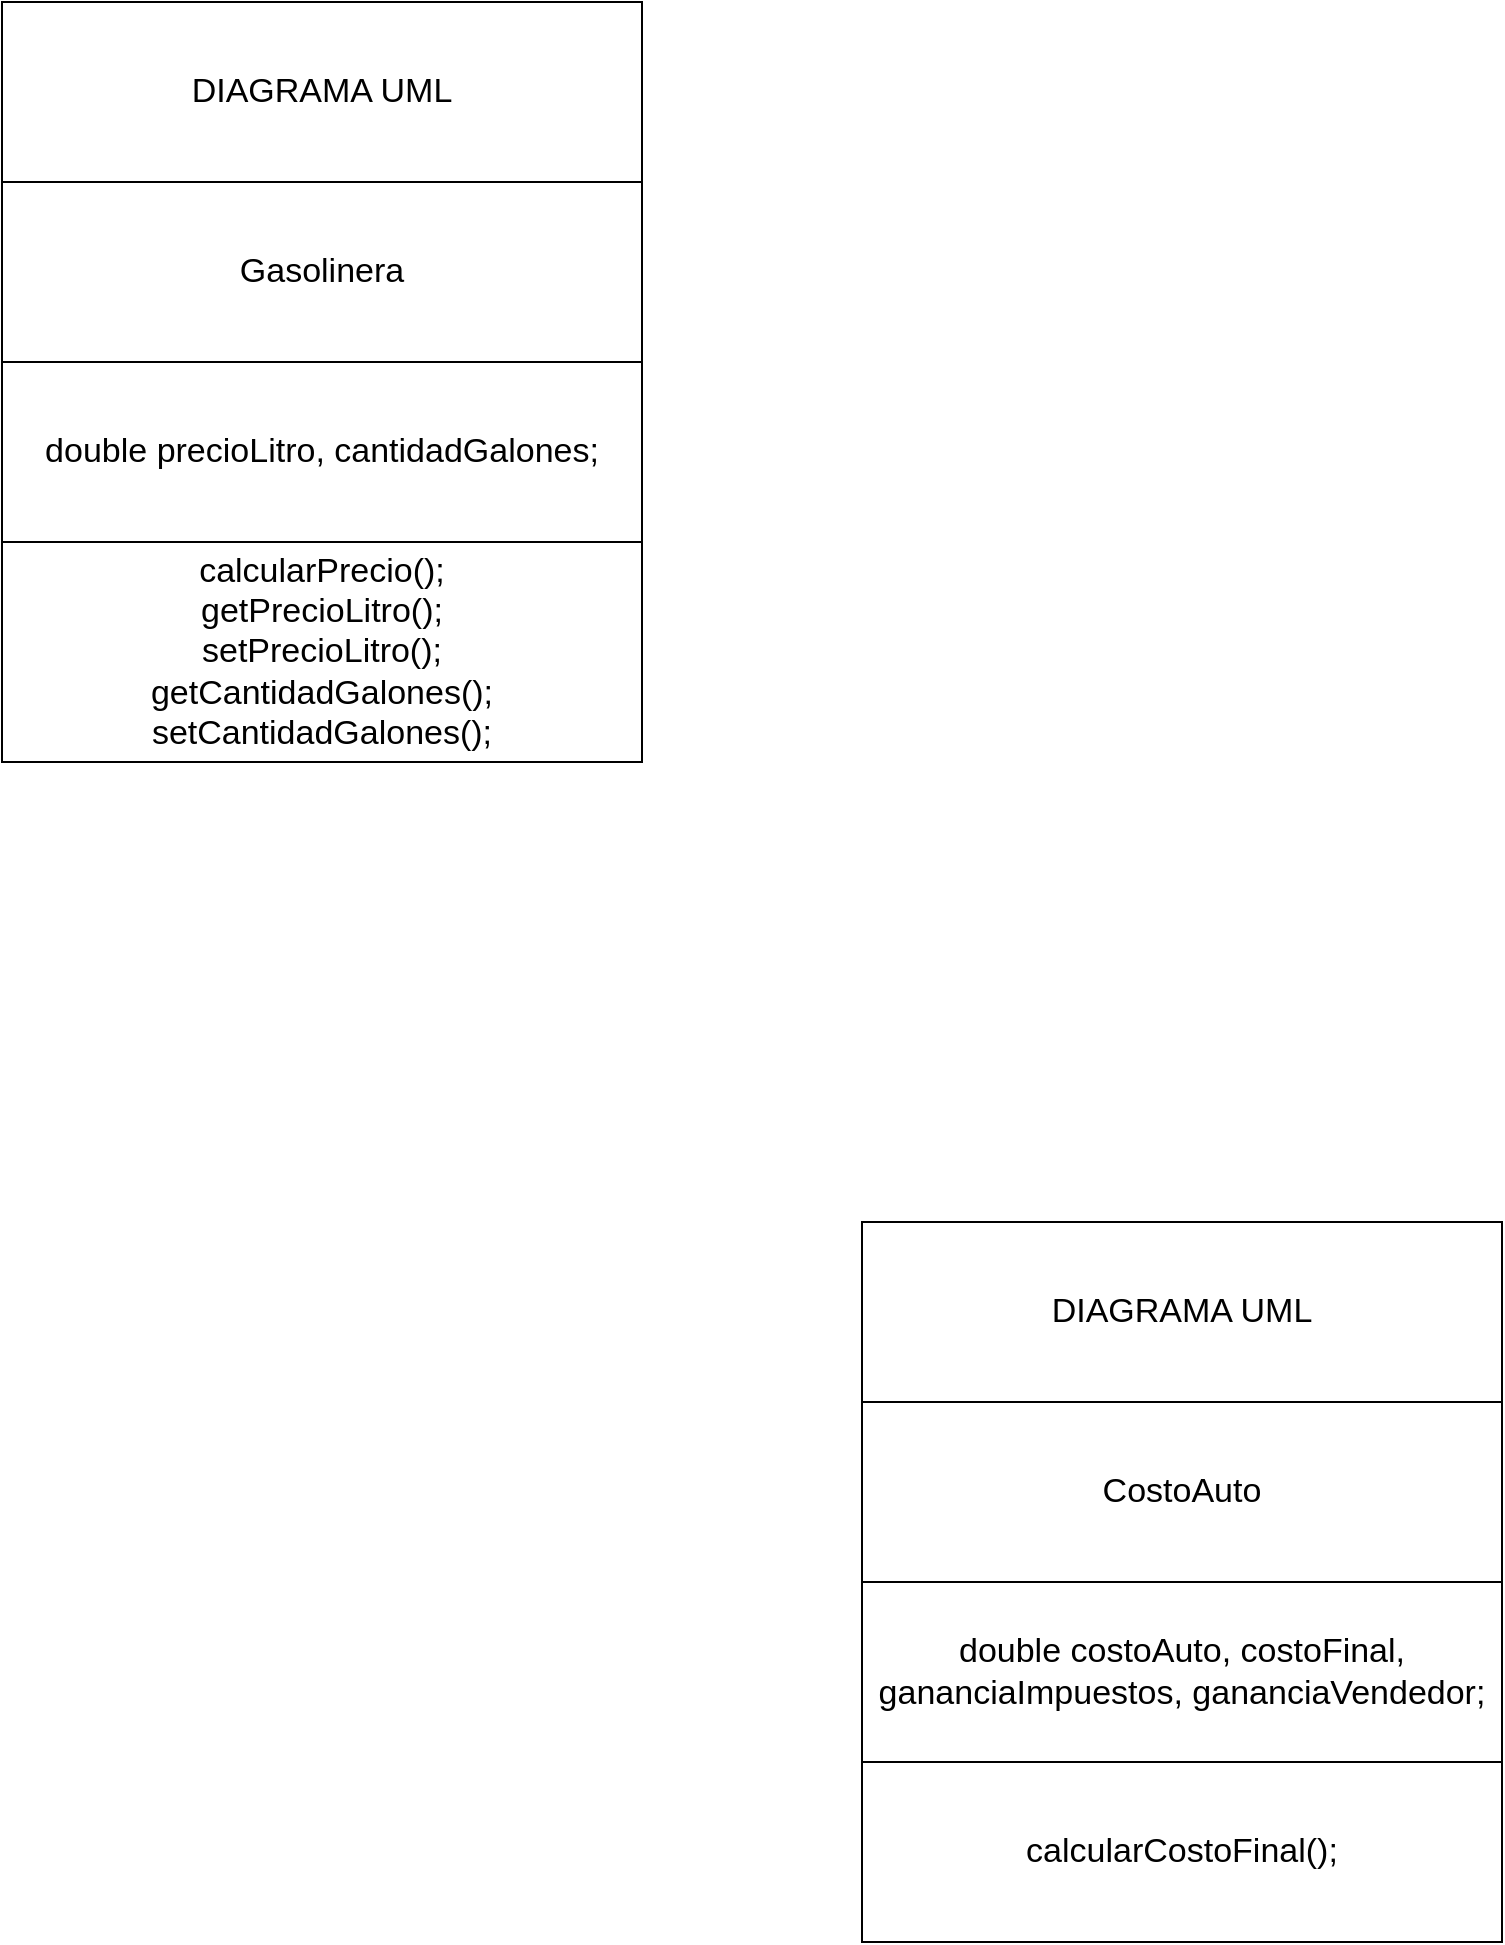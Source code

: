 <mxfile version="24.3.1" type="device">
  <diagram name="Página-1" id="l4NE68EZQSNj_xD1Rc4R">
    <mxGraphModel dx="308" dy="414" grid="1" gridSize="10" guides="1" tooltips="1" connect="1" arrows="1" fold="1" page="1" pageScale="1" pageWidth="827" pageHeight="1169" math="0" shadow="0">
      <root>
        <mxCell id="0" />
        <mxCell id="1" parent="0" />
        <mxCell id="wTnM5O4TAfv6Sd0sSYRb-1" value="Gasolinera" style="rounded=0;whiteSpace=wrap;html=1;fontSize=17;" parent="1" vertex="1">
          <mxGeometry x="200" y="130" width="320" height="90" as="geometry" />
        </mxCell>
        <mxCell id="wTnM5O4TAfv6Sd0sSYRb-7" value="double precioLitro, cantidadGalones;" style="rounded=0;whiteSpace=wrap;html=1;fontSize=17;" parent="1" vertex="1">
          <mxGeometry x="200" y="220" width="320" height="90" as="geometry" />
        </mxCell>
        <mxCell id="wTnM5O4TAfv6Sd0sSYRb-8" value="calcularPrecio();&lt;div&gt;getPrecioLitro();&lt;/div&gt;&lt;div&gt;setPrecioLitro();&lt;/div&gt;&lt;div&gt;getCantidadGalones();&lt;/div&gt;&lt;div&gt;setCantidadGalones();&lt;/div&gt;" style="rounded=0;whiteSpace=wrap;html=1;fontSize=17;" parent="1" vertex="1">
          <mxGeometry x="200" y="310" width="320" height="110" as="geometry" />
        </mxCell>
        <mxCell id="wTnM5O4TAfv6Sd0sSYRb-9" value="DIAGRAMA UML" style="rounded=0;whiteSpace=wrap;html=1;fontSize=17;" parent="1" vertex="1">
          <mxGeometry x="200" y="40" width="320" height="90" as="geometry" />
        </mxCell>
        <mxCell id="wTnM5O4TAfv6Sd0sSYRb-10" value="CostoAuto" style="rounded=0;whiteSpace=wrap;html=1;fontSize=17;" parent="1" vertex="1">
          <mxGeometry x="630" y="740" width="320" height="90" as="geometry" />
        </mxCell>
        <mxCell id="wTnM5O4TAfv6Sd0sSYRb-11" value="double costoAuto, costoFinal, gananciaImpuestos, gananciaVendedor;" style="rounded=0;whiteSpace=wrap;html=1;fontSize=17;" parent="1" vertex="1">
          <mxGeometry x="630" y="830" width="320" height="90" as="geometry" />
        </mxCell>
        <mxCell id="wTnM5O4TAfv6Sd0sSYRb-12" value="calcularCostoFinal();" style="rounded=0;whiteSpace=wrap;html=1;fontSize=17;" parent="1" vertex="1">
          <mxGeometry x="630" y="920" width="320" height="90" as="geometry" />
        </mxCell>
        <mxCell id="wTnM5O4TAfv6Sd0sSYRb-13" value="DIAGRAMA UML" style="rounded=0;whiteSpace=wrap;html=1;fontSize=17;" parent="1" vertex="1">
          <mxGeometry x="630" y="650" width="320" height="90" as="geometry" />
        </mxCell>
      </root>
    </mxGraphModel>
  </diagram>
</mxfile>
